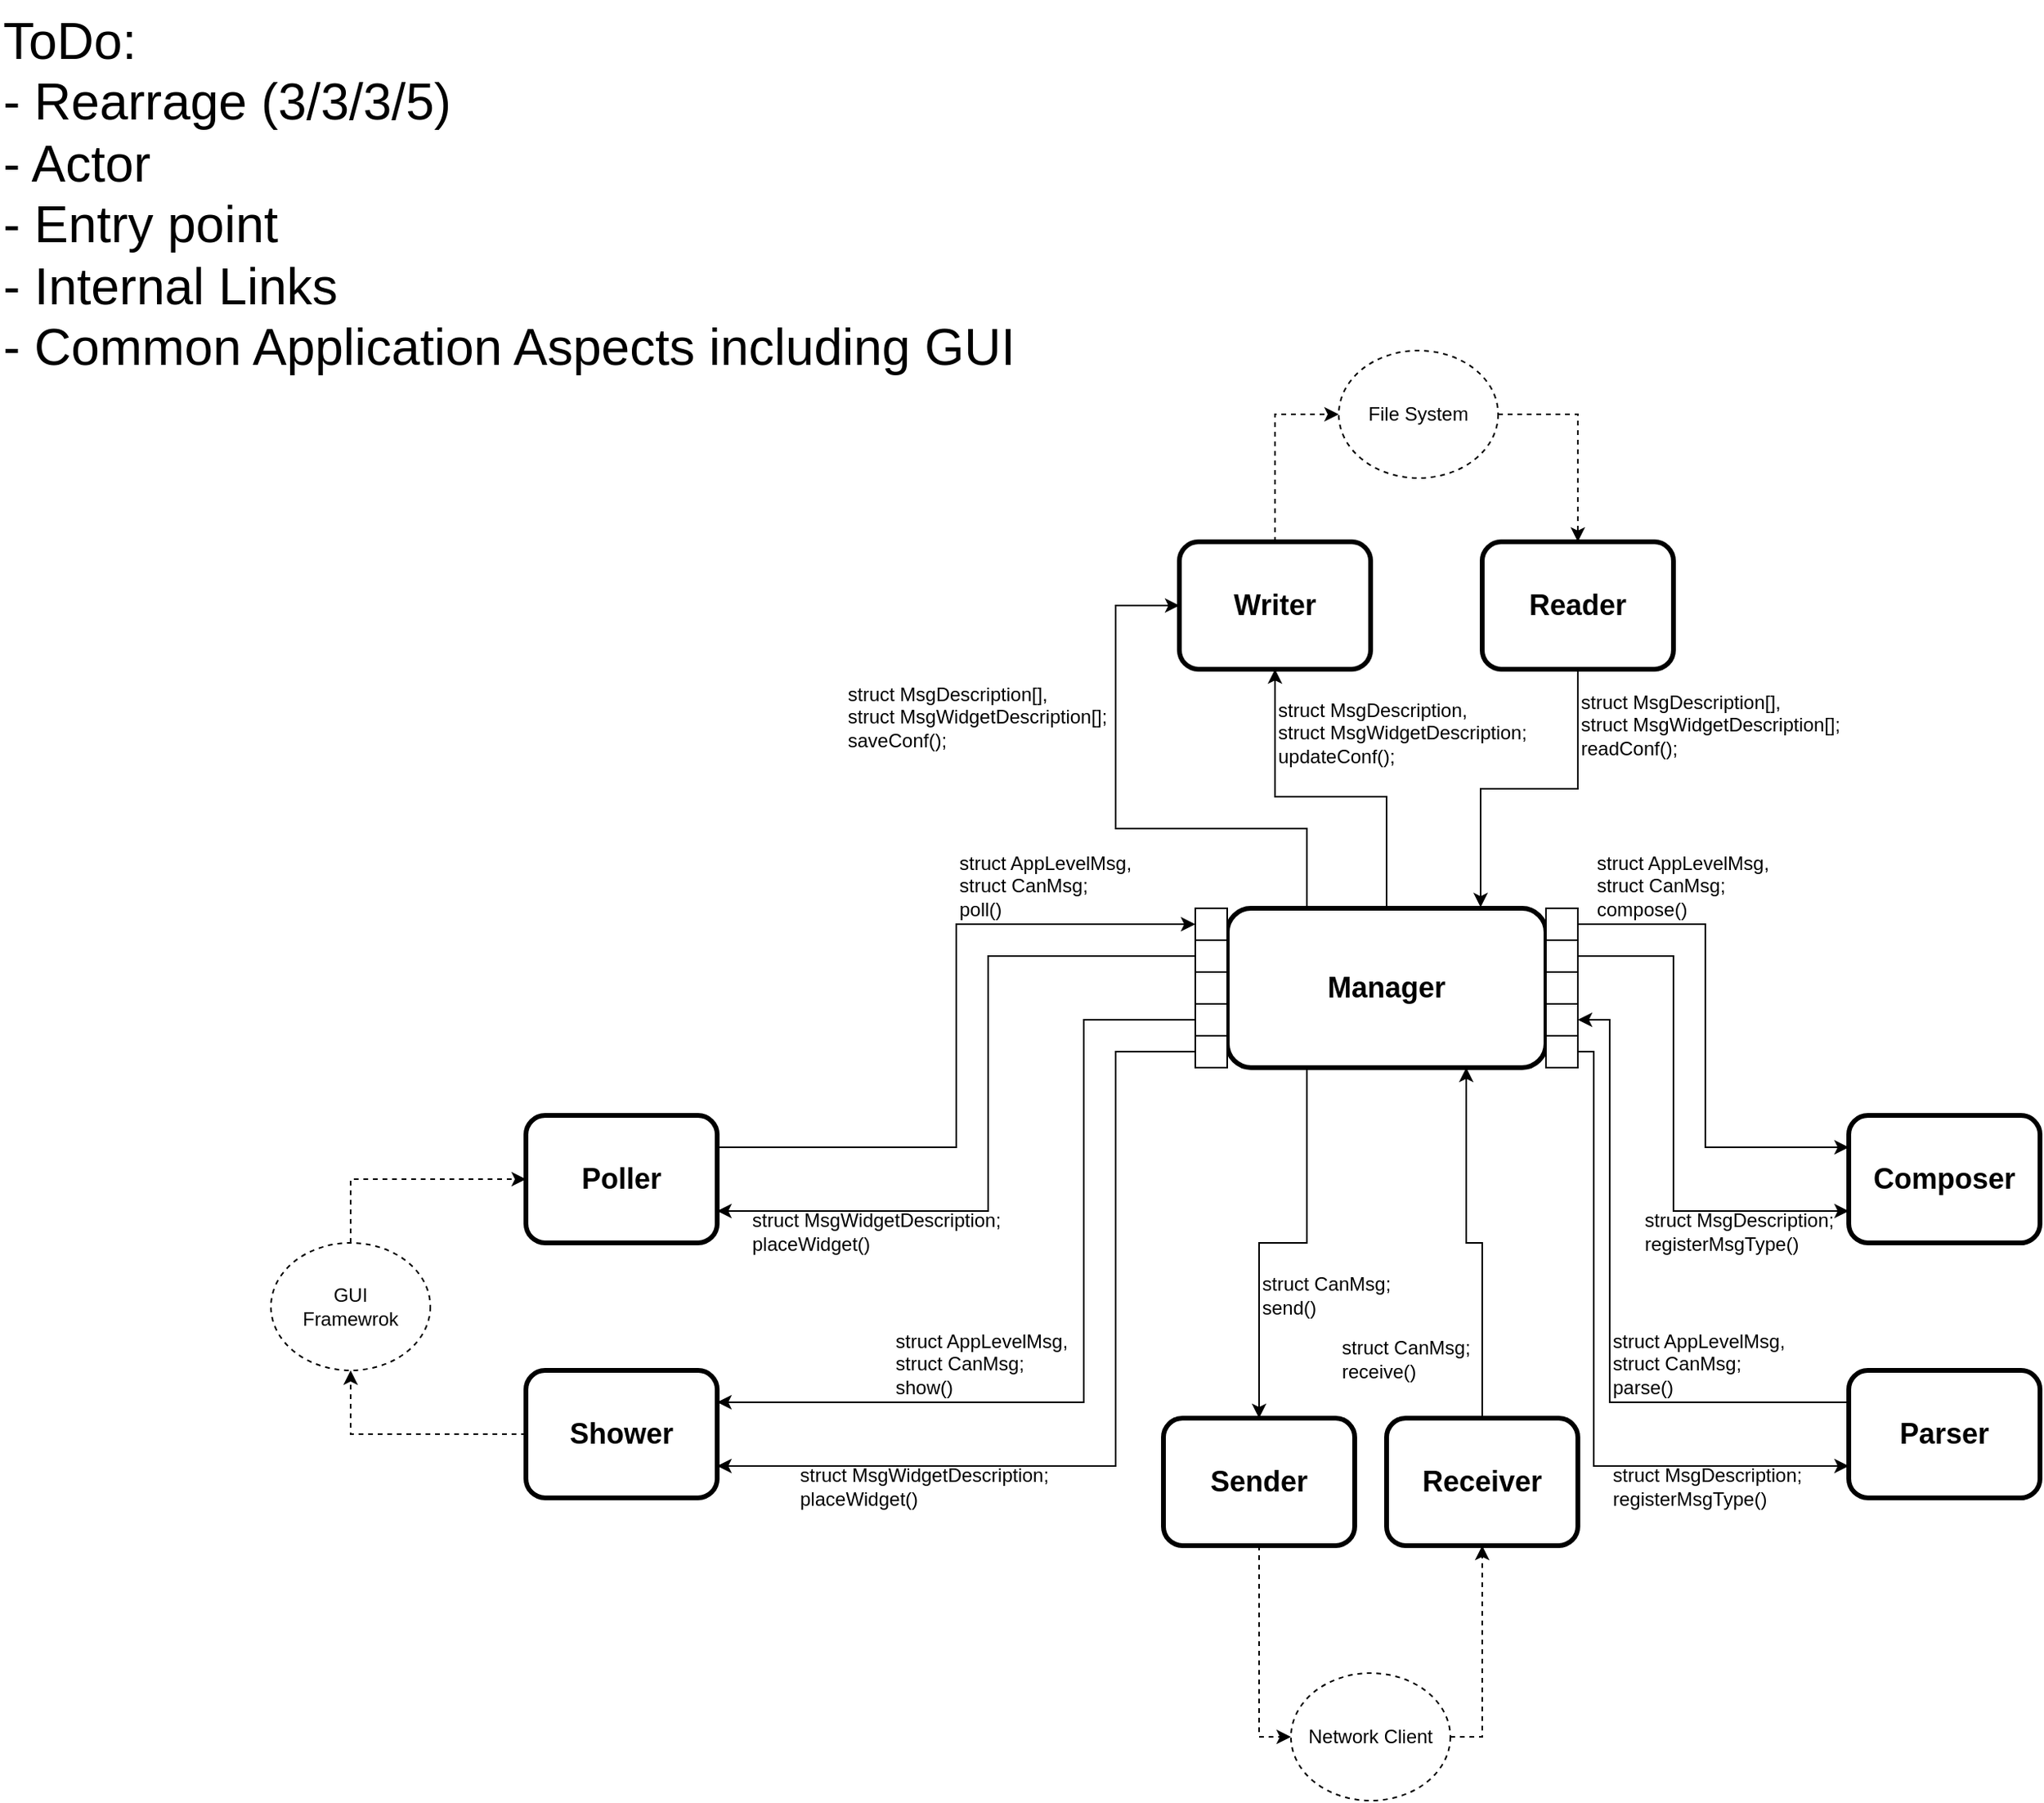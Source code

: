 <mxfile version="24.7.17">
  <diagram name="Page-1" id="uqv7fCo5bTJ5ZhZfO4SZ">
    <mxGraphModel dx="3067" dy="799" grid="1" gridSize="10" guides="1" tooltips="1" connect="1" arrows="1" fold="1" page="1" pageScale="1" pageWidth="850" pageHeight="850" math="0" shadow="0">
      <root>
        <mxCell id="0" />
        <mxCell id="1" parent="0" />
        <mxCell id="eIlVsd8qLdUAVbMQkdwf-85" style="edgeStyle=orthogonalEdgeStyle;rounded=0;orthogonalLoop=1;jettySize=auto;html=1;exitX=0.5;exitY=1;exitDx=0;exitDy=0;entryX=0;entryY=0.5;entryDx=0;entryDy=0;dashed=1;" parent="1" source="o858JBSHndgNJicVqMe8-1" target="eIlVsd8qLdUAVbMQkdwf-83" edge="1">
          <mxGeometry relative="1" as="geometry" />
        </mxCell>
        <mxCell id="o858JBSHndgNJicVqMe8-1" value="Sender" style="rounded=1;whiteSpace=wrap;html=1;strokeWidth=3;fontSize=18;fontStyle=1" parent="1" vertex="1">
          <mxGeometry x="-850" y="990" width="120" height="80" as="geometry" />
        </mxCell>
        <mxCell id="eIlVsd8qLdUAVbMQkdwf-91" style="edgeStyle=orthogonalEdgeStyle;rounded=0;orthogonalLoop=1;jettySize=auto;html=1;exitX=0.5;exitY=0;exitDx=0;exitDy=0;entryX=0.75;entryY=1;entryDx=0;entryDy=0;" parent="1" source="o858JBSHndgNJicVqMe8-2" target="eIlVsd8qLdUAVbMQkdwf-1" edge="1">
          <mxGeometry relative="1" as="geometry" />
        </mxCell>
        <mxCell id="o858JBSHndgNJicVqMe8-2" value="Receiver" style="rounded=1;whiteSpace=wrap;html=1;strokeWidth=3;fontSize=18;fontStyle=1" parent="1" vertex="1">
          <mxGeometry x="-710" y="990" width="120" height="80" as="geometry" />
        </mxCell>
        <mxCell id="o858JBSHndgNJicVqMe8-3" value="Composer" style="rounded=1;whiteSpace=wrap;html=1;strokeWidth=3;fontSize=18;fontStyle=1" parent="1" vertex="1">
          <mxGeometry x="-420" y="800" width="120" height="80" as="geometry" />
        </mxCell>
        <mxCell id="eIlVsd8qLdUAVbMQkdwf-14" style="edgeStyle=orthogonalEdgeStyle;rounded=0;orthogonalLoop=1;jettySize=auto;html=1;exitX=0;exitY=0.25;exitDx=0;exitDy=0;entryX=1;entryY=0.5;entryDx=0;entryDy=0;" parent="1" source="o858JBSHndgNJicVqMe8-4" target="eIlVsd8qLdUAVbMQkdwf-47" edge="1">
          <mxGeometry relative="1" as="geometry">
            <Array as="points">
              <mxPoint x="-570" y="980" />
              <mxPoint x="-570" y="740" />
            </Array>
          </mxGeometry>
        </mxCell>
        <mxCell id="o858JBSHndgNJicVqMe8-4" value="Parser" style="rounded=1;whiteSpace=wrap;html=1;strokeWidth=3;fontSize=18;fontStyle=1" parent="1" vertex="1">
          <mxGeometry x="-420" y="960" width="120" height="80" as="geometry" />
        </mxCell>
        <mxCell id="eIlVsd8qLdUAVbMQkdwf-60" style="edgeStyle=orthogonalEdgeStyle;rounded=0;orthogonalLoop=1;jettySize=auto;html=1;exitX=1;exitY=0.25;exitDx=0;exitDy=0;entryX=0;entryY=0.5;entryDx=0;entryDy=0;" parent="1" source="o858JBSHndgNJicVqMe8-5" target="eIlVsd8qLdUAVbMQkdwf-55" edge="1">
          <mxGeometry relative="1" as="geometry">
            <Array as="points">
              <mxPoint x="-980" y="820" />
              <mxPoint x="-980" y="680" />
            </Array>
          </mxGeometry>
        </mxCell>
        <mxCell id="o858JBSHndgNJicVqMe8-5" value="Poller" style="rounded=1;whiteSpace=wrap;html=1;strokeWidth=3;fontSize=18;fontStyle=1" parent="1" vertex="1">
          <mxGeometry x="-1250" y="800" width="120" height="80" as="geometry" />
        </mxCell>
        <mxCell id="eIlVsd8qLdUAVbMQkdwf-88" style="edgeStyle=orthogonalEdgeStyle;rounded=0;orthogonalLoop=1;jettySize=auto;html=1;entryX=0.5;entryY=1;entryDx=0;entryDy=0;dashed=1;" parent="1" source="o858JBSHndgNJicVqMe8-6" target="eIlVsd8qLdUAVbMQkdwf-86" edge="1">
          <mxGeometry relative="1" as="geometry" />
        </mxCell>
        <mxCell id="o858JBSHndgNJicVqMe8-6" value="Shower" style="rounded=1;whiteSpace=wrap;html=1;strokeWidth=3;fontSize=18;fontStyle=1" parent="1" vertex="1">
          <mxGeometry x="-1250" y="960" width="120" height="80" as="geometry" />
        </mxCell>
        <mxCell id="eIlVsd8qLdUAVbMQkdwf-96" style="edgeStyle=orthogonalEdgeStyle;rounded=0;orthogonalLoop=1;jettySize=auto;html=1;exitX=0.5;exitY=0;exitDx=0;exitDy=0;entryX=0;entryY=0.5;entryDx=0;entryDy=0;dashed=1;" parent="1" source="o858JBSHndgNJicVqMe8-7" target="eIlVsd8qLdUAVbMQkdwf-95" edge="1">
          <mxGeometry relative="1" as="geometry" />
        </mxCell>
        <mxCell id="o858JBSHndgNJicVqMe8-7" value="Writer" style="rounded=1;whiteSpace=wrap;html=1;strokeWidth=3;fontSize=18;fontStyle=1" parent="1" vertex="1">
          <mxGeometry x="-840" y="440" width="120" height="80" as="geometry" />
        </mxCell>
        <mxCell id="eIlVsd8qLdUAVbMQkdwf-77" style="edgeStyle=orthogonalEdgeStyle;rounded=0;orthogonalLoop=1;jettySize=auto;html=1;exitX=0.5;exitY=1;exitDx=0;exitDy=0;entryX=0.795;entryY=-0.006;entryDx=0;entryDy=0;entryPerimeter=0;" parent="1" source="o858JBSHndgNJicVqMe8-8" target="eIlVsd8qLdUAVbMQkdwf-1" edge="1">
          <mxGeometry relative="1" as="geometry" />
        </mxCell>
        <mxCell id="o858JBSHndgNJicVqMe8-8" value="Reader" style="rounded=1;whiteSpace=wrap;html=1;strokeWidth=3;fontSize=18;fontStyle=1" parent="1" vertex="1">
          <mxGeometry x="-650" y="440" width="120" height="80" as="geometry" />
        </mxCell>
        <mxCell id="eIlVsd8qLdUAVbMQkdwf-12" style="edgeStyle=orthogonalEdgeStyle;rounded=0;orthogonalLoop=1;jettySize=auto;html=1;entryX=0;entryY=0.25;entryDx=0;entryDy=0;exitX=1;exitY=0.5;exitDx=0;exitDy=0;" parent="1" source="eIlVsd8qLdUAVbMQkdwf-44" target="o858JBSHndgNJicVqMe8-3" edge="1">
          <mxGeometry relative="1" as="geometry">
            <mxPoint x="-570" y="690" as="sourcePoint" />
            <Array as="points">
              <mxPoint x="-510" y="680" />
              <mxPoint x="-510" y="820" />
            </Array>
          </mxGeometry>
        </mxCell>
        <mxCell id="eIlVsd8qLdUAVbMQkdwf-16" style="edgeStyle=orthogonalEdgeStyle;rounded=0;orthogonalLoop=1;jettySize=auto;html=1;exitX=0;exitY=0.5;exitDx=0;exitDy=0;entryX=1;entryY=0.25;entryDx=0;entryDy=0;" parent="1" source="eIlVsd8qLdUAVbMQkdwf-58" target="o858JBSHndgNJicVqMe8-6" edge="1">
          <mxGeometry relative="1" as="geometry">
            <Array as="points">
              <mxPoint x="-900" y="740" />
              <mxPoint x="-900" y="980" />
            </Array>
          </mxGeometry>
        </mxCell>
        <mxCell id="eIlVsd8qLdUAVbMQkdwf-74" style="edgeStyle=orthogonalEdgeStyle;rounded=0;orthogonalLoop=1;jettySize=auto;html=1;exitX=0.5;exitY=0;exitDx=0;exitDy=0;entryX=0.5;entryY=1;entryDx=0;entryDy=0;" parent="1" source="eIlVsd8qLdUAVbMQkdwf-1" target="o858JBSHndgNJicVqMe8-7" edge="1">
          <mxGeometry relative="1" as="geometry">
            <Array as="points">
              <mxPoint x="-710" y="600" />
              <mxPoint x="-780" y="600" />
            </Array>
          </mxGeometry>
        </mxCell>
        <mxCell id="eIlVsd8qLdUAVbMQkdwf-80" style="edgeStyle=orthogonalEdgeStyle;rounded=0;orthogonalLoop=1;jettySize=auto;html=1;exitX=0.25;exitY=1;exitDx=0;exitDy=0;entryX=0.5;entryY=0;entryDx=0;entryDy=0;" parent="1" source="eIlVsd8qLdUAVbMQkdwf-1" target="o858JBSHndgNJicVqMe8-1" edge="1">
          <mxGeometry relative="1" as="geometry" />
        </mxCell>
        <mxCell id="eIlVsd8qLdUAVbMQkdwf-94" style="edgeStyle=orthogonalEdgeStyle;rounded=0;orthogonalLoop=1;jettySize=auto;html=1;exitX=0.25;exitY=0;exitDx=0;exitDy=0;entryX=0;entryY=0.5;entryDx=0;entryDy=0;" parent="1" source="eIlVsd8qLdUAVbMQkdwf-1" target="o858JBSHndgNJicVqMe8-7" edge="1">
          <mxGeometry relative="1" as="geometry">
            <Array as="points">
              <mxPoint x="-760" y="620" />
              <mxPoint x="-880" y="620" />
              <mxPoint x="-880" y="480" />
            </Array>
          </mxGeometry>
        </mxCell>
        <mxCell id="eIlVsd8qLdUAVbMQkdwf-1" value="Manager" style="rounded=1;whiteSpace=wrap;html=1;strokeWidth=3;fontSize=18;fontStyle=1;verticalAlign=middle;" parent="1" vertex="1">
          <mxGeometry x="-810" y="670" width="200" height="100" as="geometry" />
        </mxCell>
        <mxCell id="eIlVsd8qLdUAVbMQkdwf-11" value="&lt;div&gt;&lt;div&gt;struct MsgWidgetDescription;&lt;/div&gt;&lt;/div&gt;&lt;div&gt;&lt;div&gt;placeWidget()&lt;/div&gt;&lt;/div&gt;" style="text;html=1;align=left;verticalAlign=bottom;whiteSpace=wrap;rounded=0;" parent="1" vertex="1">
          <mxGeometry x="-1110" y="860" width="160" height="30" as="geometry" />
        </mxCell>
        <mxCell id="eIlVsd8qLdUAVbMQkdwf-44" value="" style="rounded=0;whiteSpace=wrap;html=1;" parent="1" vertex="1">
          <mxGeometry x="-610" y="670" width="20" height="20" as="geometry" />
        </mxCell>
        <mxCell id="eIlVsd8qLdUAVbMQkdwf-50" style="edgeStyle=orthogonalEdgeStyle;rounded=0;orthogonalLoop=1;jettySize=auto;html=1;exitX=1;exitY=0.5;exitDx=0;exitDy=0;entryX=0;entryY=0.75;entryDx=0;entryDy=0;" parent="1" source="eIlVsd8qLdUAVbMQkdwf-45" target="o858JBSHndgNJicVqMe8-3" edge="1">
          <mxGeometry relative="1" as="geometry">
            <Array as="points">
              <mxPoint x="-530" y="700" />
              <mxPoint x="-530" y="860" />
            </Array>
          </mxGeometry>
        </mxCell>
        <mxCell id="eIlVsd8qLdUAVbMQkdwf-45" value="" style="rounded=0;whiteSpace=wrap;html=1;" parent="1" vertex="1">
          <mxGeometry x="-610" y="690" width="20" height="20" as="geometry" />
        </mxCell>
        <mxCell id="eIlVsd8qLdUAVbMQkdwf-46" value="" style="rounded=0;whiteSpace=wrap;html=1;" parent="1" vertex="1">
          <mxGeometry x="-610" y="710" width="20" height="20" as="geometry" />
        </mxCell>
        <mxCell id="eIlVsd8qLdUAVbMQkdwf-47" value="" style="rounded=0;whiteSpace=wrap;html=1;" parent="1" vertex="1">
          <mxGeometry x="-610" y="730" width="20" height="20" as="geometry" />
        </mxCell>
        <mxCell id="eIlVsd8qLdUAVbMQkdwf-68" style="edgeStyle=orthogonalEdgeStyle;rounded=0;orthogonalLoop=1;jettySize=auto;html=1;exitX=1;exitY=0.5;exitDx=0;exitDy=0;entryX=0;entryY=0.75;entryDx=0;entryDy=0;" parent="1" source="eIlVsd8qLdUAVbMQkdwf-48" target="o858JBSHndgNJicVqMe8-4" edge="1">
          <mxGeometry relative="1" as="geometry">
            <Array as="points">
              <mxPoint x="-580" y="760" />
              <mxPoint x="-580" y="1020" />
            </Array>
          </mxGeometry>
        </mxCell>
        <mxCell id="eIlVsd8qLdUAVbMQkdwf-48" value="" style="rounded=0;whiteSpace=wrap;html=1;" parent="1" vertex="1">
          <mxGeometry x="-610" y="750" width="20" height="20" as="geometry" />
        </mxCell>
        <mxCell id="eIlVsd8qLdUAVbMQkdwf-49" value="struct AppLevelMsg,&lt;div&gt;struct CanMsg;&lt;/div&gt;&lt;div&gt;&lt;span style=&quot;background-color: initial;&quot;&gt;compose()&lt;/span&gt;&lt;/div&gt;" style="text;html=1;align=left;verticalAlign=bottom;whiteSpace=wrap;rounded=0;" parent="1" vertex="1">
          <mxGeometry x="-580" y="630" width="120" height="50" as="geometry" />
        </mxCell>
        <mxCell id="eIlVsd8qLdUAVbMQkdwf-51" value="&lt;div&gt;struct MsgDescription;&lt;br&gt;&lt;/div&gt;&lt;div&gt;&lt;span style=&quot;background-color: initial;&quot;&gt;registerMsgType()&lt;/span&gt;&lt;br&gt;&lt;/div&gt;" style="text;html=1;align=left;verticalAlign=bottom;whiteSpace=wrap;rounded=0;" parent="1" vertex="1">
          <mxGeometry x="-550" y="860" width="130" height="30" as="geometry" />
        </mxCell>
        <mxCell id="eIlVsd8qLdUAVbMQkdwf-52" value="struct AppLevelMsg,&lt;div&gt;struct CanMsg;&lt;/div&gt;&lt;div&gt;&lt;span style=&quot;background-color: initial;&quot;&gt;parse()&lt;/span&gt;&lt;/div&gt;" style="text;html=1;align=left;verticalAlign=bottom;whiteSpace=wrap;rounded=0;" parent="1" vertex="1">
          <mxGeometry x="-570" y="930" width="120" height="50" as="geometry" />
        </mxCell>
        <mxCell id="eIlVsd8qLdUAVbMQkdwf-53" value="&lt;div&gt;struct MsgDescription;&lt;br&gt;&lt;/div&gt;&lt;div&gt;&lt;span style=&quot;background-color: initial;&quot;&gt;registerMsgType()&lt;/span&gt;&lt;br&gt;&lt;/div&gt;" style="text;html=1;align=left;verticalAlign=bottom;whiteSpace=wrap;rounded=0;" parent="1" vertex="1">
          <mxGeometry x="-570" y="1020" width="130" height="30" as="geometry" />
        </mxCell>
        <mxCell id="eIlVsd8qLdUAVbMQkdwf-55" value="" style="rounded=0;whiteSpace=wrap;html=1;" parent="1" vertex="1">
          <mxGeometry x="-830" y="670" width="20" height="20" as="geometry" />
        </mxCell>
        <mxCell id="eIlVsd8qLdUAVbMQkdwf-56" value="" style="rounded=0;whiteSpace=wrap;html=1;" parent="1" vertex="1">
          <mxGeometry x="-830" y="690" width="20" height="20" as="geometry" />
        </mxCell>
        <mxCell id="eIlVsd8qLdUAVbMQkdwf-57" value="" style="rounded=0;whiteSpace=wrap;html=1;" parent="1" vertex="1">
          <mxGeometry x="-830" y="710" width="20" height="20" as="geometry" />
        </mxCell>
        <mxCell id="eIlVsd8qLdUAVbMQkdwf-58" value="" style="rounded=0;whiteSpace=wrap;html=1;" parent="1" vertex="1">
          <mxGeometry x="-830" y="730" width="20" height="20" as="geometry" />
        </mxCell>
        <mxCell id="eIlVsd8qLdUAVbMQkdwf-67" style="edgeStyle=orthogonalEdgeStyle;rounded=0;orthogonalLoop=1;jettySize=auto;html=1;exitX=0;exitY=0.5;exitDx=0;exitDy=0;entryX=1;entryY=0.75;entryDx=0;entryDy=0;" parent="1" source="eIlVsd8qLdUAVbMQkdwf-59" target="o858JBSHndgNJicVqMe8-6" edge="1">
          <mxGeometry relative="1" as="geometry">
            <Array as="points">
              <mxPoint x="-880" y="760" />
              <mxPoint x="-880" y="1020" />
            </Array>
          </mxGeometry>
        </mxCell>
        <mxCell id="eIlVsd8qLdUAVbMQkdwf-59" value="" style="rounded=0;whiteSpace=wrap;html=1;" parent="1" vertex="1">
          <mxGeometry x="-830" y="750" width="20" height="20" as="geometry" />
        </mxCell>
        <mxCell id="eIlVsd8qLdUAVbMQkdwf-61" value="&lt;div&gt;struct AppLevelMsg,&lt;div&gt;struct CanMsg;&lt;/div&gt;&lt;div&gt;&lt;span style=&quot;background-color: initial;&quot;&gt;poll()&lt;/span&gt;&lt;/div&gt;&lt;/div&gt;" style="text;html=1;align=left;verticalAlign=bottom;whiteSpace=wrap;rounded=0;" parent="1" vertex="1">
          <mxGeometry x="-980" y="630" width="120" height="50" as="geometry" />
        </mxCell>
        <mxCell id="eIlVsd8qLdUAVbMQkdwf-62" style="edgeStyle=orthogonalEdgeStyle;rounded=0;orthogonalLoop=1;jettySize=auto;html=1;exitX=0;exitY=0.5;exitDx=0;exitDy=0;entryX=1;entryY=0.75;entryDx=0;entryDy=0;" parent="1" source="eIlVsd8qLdUAVbMQkdwf-56" target="o858JBSHndgNJicVqMe8-5" edge="1">
          <mxGeometry relative="1" as="geometry">
            <mxPoint x="-1020" y="860" as="targetPoint" />
            <Array as="points">
              <mxPoint x="-960" y="700" />
              <mxPoint x="-960" y="860" />
            </Array>
          </mxGeometry>
        </mxCell>
        <mxCell id="eIlVsd8qLdUAVbMQkdwf-64" value="&lt;div&gt;&lt;div&gt;struct MsgWidgetDescription;&lt;/div&gt;&lt;/div&gt;&lt;div&gt;&lt;div&gt;placeWidget()&lt;/div&gt;&lt;/div&gt;" style="text;html=1;align=left;verticalAlign=bottom;whiteSpace=wrap;rounded=0;" parent="1" vertex="1">
          <mxGeometry x="-1080" y="1020" width="160" height="30" as="geometry" />
        </mxCell>
        <mxCell id="eIlVsd8qLdUAVbMQkdwf-65" value="&lt;div&gt;struct AppLevelMsg,&lt;div&gt;struct CanMsg;&lt;/div&gt;&lt;div&gt;&lt;span style=&quot;background-color: initial;&quot;&gt;show()&lt;/span&gt;&lt;/div&gt;&lt;/div&gt;" style="text;html=1;align=left;verticalAlign=bottom;whiteSpace=wrap;rounded=0;" parent="1" vertex="1">
          <mxGeometry x="-1020" y="930" width="120" height="50" as="geometry" />
        </mxCell>
        <mxCell id="eIlVsd8qLdUAVbMQkdwf-73" value="&lt;div&gt;struct MsgDescription[],&lt;/div&gt;&lt;div&gt;&lt;span style=&quot;background-color: initial;&quot;&gt;struct MsgWidgetDescription[]&lt;/span&gt;;&lt;br&gt;&lt;/div&gt;&lt;div&gt;readConf();&lt;/div&gt;" style="text;html=1;align=left;verticalAlign=middle;whiteSpace=wrap;rounded=0;" parent="1" vertex="1">
          <mxGeometry x="-590" y="520" width="170" height="70" as="geometry" />
        </mxCell>
        <mxCell id="eIlVsd8qLdUAVbMQkdwf-76" value="&lt;div&gt;struct MsgDescription,&lt;/div&gt;&lt;div&gt;&lt;span style=&quot;background-color: initial;&quot;&gt;struct MsgWidgetDescription&lt;/span&gt;;&lt;br&gt;&lt;/div&gt;&lt;div&gt;updateConf();&lt;/div&gt;" style="text;html=1;align=left;verticalAlign=middle;whiteSpace=wrap;rounded=0;" parent="1" vertex="1">
          <mxGeometry x="-780" y="520" width="170" height="80" as="geometry" />
        </mxCell>
        <mxCell id="eIlVsd8qLdUAVbMQkdwf-78" value="&lt;div&gt;struct MsgDescription[],&lt;/div&gt;&lt;div&gt;&lt;span style=&quot;background-color: initial;&quot;&gt;struct MsgWidgetDescription[]&lt;/span&gt;;&lt;br&gt;&lt;/div&gt;&lt;div&gt;saveConf();&lt;/div&gt;" style="text;html=1;align=left;verticalAlign=middle;whiteSpace=wrap;rounded=0;" parent="1" vertex="1">
          <mxGeometry x="-1050" y="510" width="170" height="80" as="geometry" />
        </mxCell>
        <mxCell id="eIlVsd8qLdUAVbMQkdwf-81" value="&lt;div&gt;struct CanMsg;&lt;/div&gt;&lt;div&gt;&lt;span style=&quot;background-color: initial;&quot;&gt;send()&lt;/span&gt;&lt;/div&gt;" style="text;html=1;align=left;verticalAlign=bottom;whiteSpace=wrap;rounded=0;" parent="1" vertex="1">
          <mxGeometry x="-790" y="900" width="120" height="30" as="geometry" />
        </mxCell>
        <mxCell id="eIlVsd8qLdUAVbMQkdwf-82" value="&lt;div&gt;struct CanMsg;&lt;/div&gt;&lt;div&gt;&lt;span style=&quot;background-color: initial;&quot;&gt;receive()&lt;/span&gt;&lt;/div&gt;" style="text;html=1;align=left;verticalAlign=bottom;whiteSpace=wrap;rounded=0;" parent="1" vertex="1">
          <mxGeometry x="-740" y="940" width="90" height="30" as="geometry" />
        </mxCell>
        <mxCell id="eIlVsd8qLdUAVbMQkdwf-90" style="edgeStyle=orthogonalEdgeStyle;rounded=0;orthogonalLoop=1;jettySize=auto;html=1;exitX=1;exitY=0.5;exitDx=0;exitDy=0;entryX=0.5;entryY=1;entryDx=0;entryDy=0;dashed=1;" parent="1" source="eIlVsd8qLdUAVbMQkdwf-83" target="o858JBSHndgNJicVqMe8-2" edge="1">
          <mxGeometry relative="1" as="geometry" />
        </mxCell>
        <mxCell id="eIlVsd8qLdUAVbMQkdwf-83" value="Network Client" style="ellipse;whiteSpace=wrap;html=1;dashed=1;" parent="1" vertex="1">
          <mxGeometry x="-770" y="1150" width="100" height="80" as="geometry" />
        </mxCell>
        <mxCell id="eIlVsd8qLdUAVbMQkdwf-92" style="edgeStyle=orthogonalEdgeStyle;rounded=0;orthogonalLoop=1;jettySize=auto;html=1;exitX=0.5;exitY=0;exitDx=0;exitDy=0;entryX=0;entryY=0.5;entryDx=0;entryDy=0;dashed=1;" parent="1" source="eIlVsd8qLdUAVbMQkdwf-86" target="o858JBSHndgNJicVqMe8-5" edge="1">
          <mxGeometry relative="1" as="geometry" />
        </mxCell>
        <mxCell id="eIlVsd8qLdUAVbMQkdwf-86" value="GUI&lt;br&gt;Framewrok" style="ellipse;whiteSpace=wrap;html=1;dashed=1;" parent="1" vertex="1">
          <mxGeometry x="-1410" y="880" width="100" height="80" as="geometry" />
        </mxCell>
        <mxCell id="eIlVsd8qLdUAVbMQkdwf-95" value="File System" style="ellipse;whiteSpace=wrap;html=1;dashed=1;" parent="1" vertex="1">
          <mxGeometry x="-740" y="320" width="100" height="80" as="geometry" />
        </mxCell>
        <mxCell id="eIlVsd8qLdUAVbMQkdwf-97" style="edgeStyle=orthogonalEdgeStyle;rounded=0;orthogonalLoop=1;jettySize=auto;html=1;exitX=1;exitY=0.5;exitDx=0;exitDy=0;entryX=0.5;entryY=0;entryDx=0;entryDy=0;dashed=1;" parent="1" source="eIlVsd8qLdUAVbMQkdwf-95" target="o858JBSHndgNJicVqMe8-8" edge="1">
          <mxGeometry relative="1" as="geometry">
            <mxPoint x="-580" y="440" as="targetPoint" />
          </mxGeometry>
        </mxCell>
        <mxCell id="RxVEweEcyjAFFzbMhuwT-1" value="ToDo:&lt;div&gt;- Rearrage (3/3/3/5)&lt;/div&gt;&lt;div&gt;- Actor&lt;/div&gt;&lt;div&gt;- Entry point&lt;/div&gt;&lt;div&gt;- Internal Links&lt;/div&gt;&lt;div&gt;- Common Application Aspects including GUI&lt;/div&gt;" style="text;html=1;align=left;verticalAlign=top;whiteSpace=wrap;rounded=0;fontSize=32;" vertex="1" parent="1">
          <mxGeometry x="-1580" y="100" width="670" height="310" as="geometry" />
        </mxCell>
      </root>
    </mxGraphModel>
  </diagram>
</mxfile>
